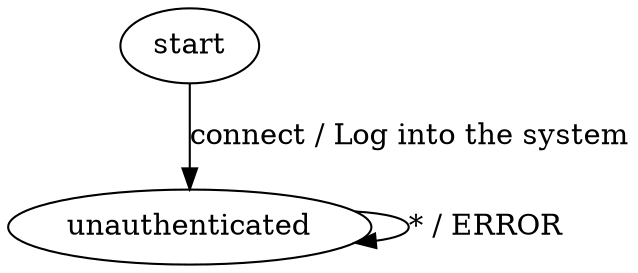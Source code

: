 
digraph C {
	start -> unauthenticated [ label = "connect / Log into the system" ];
	unauthenticated -> unauthenticated [ label = "* / ERROR" ];
}